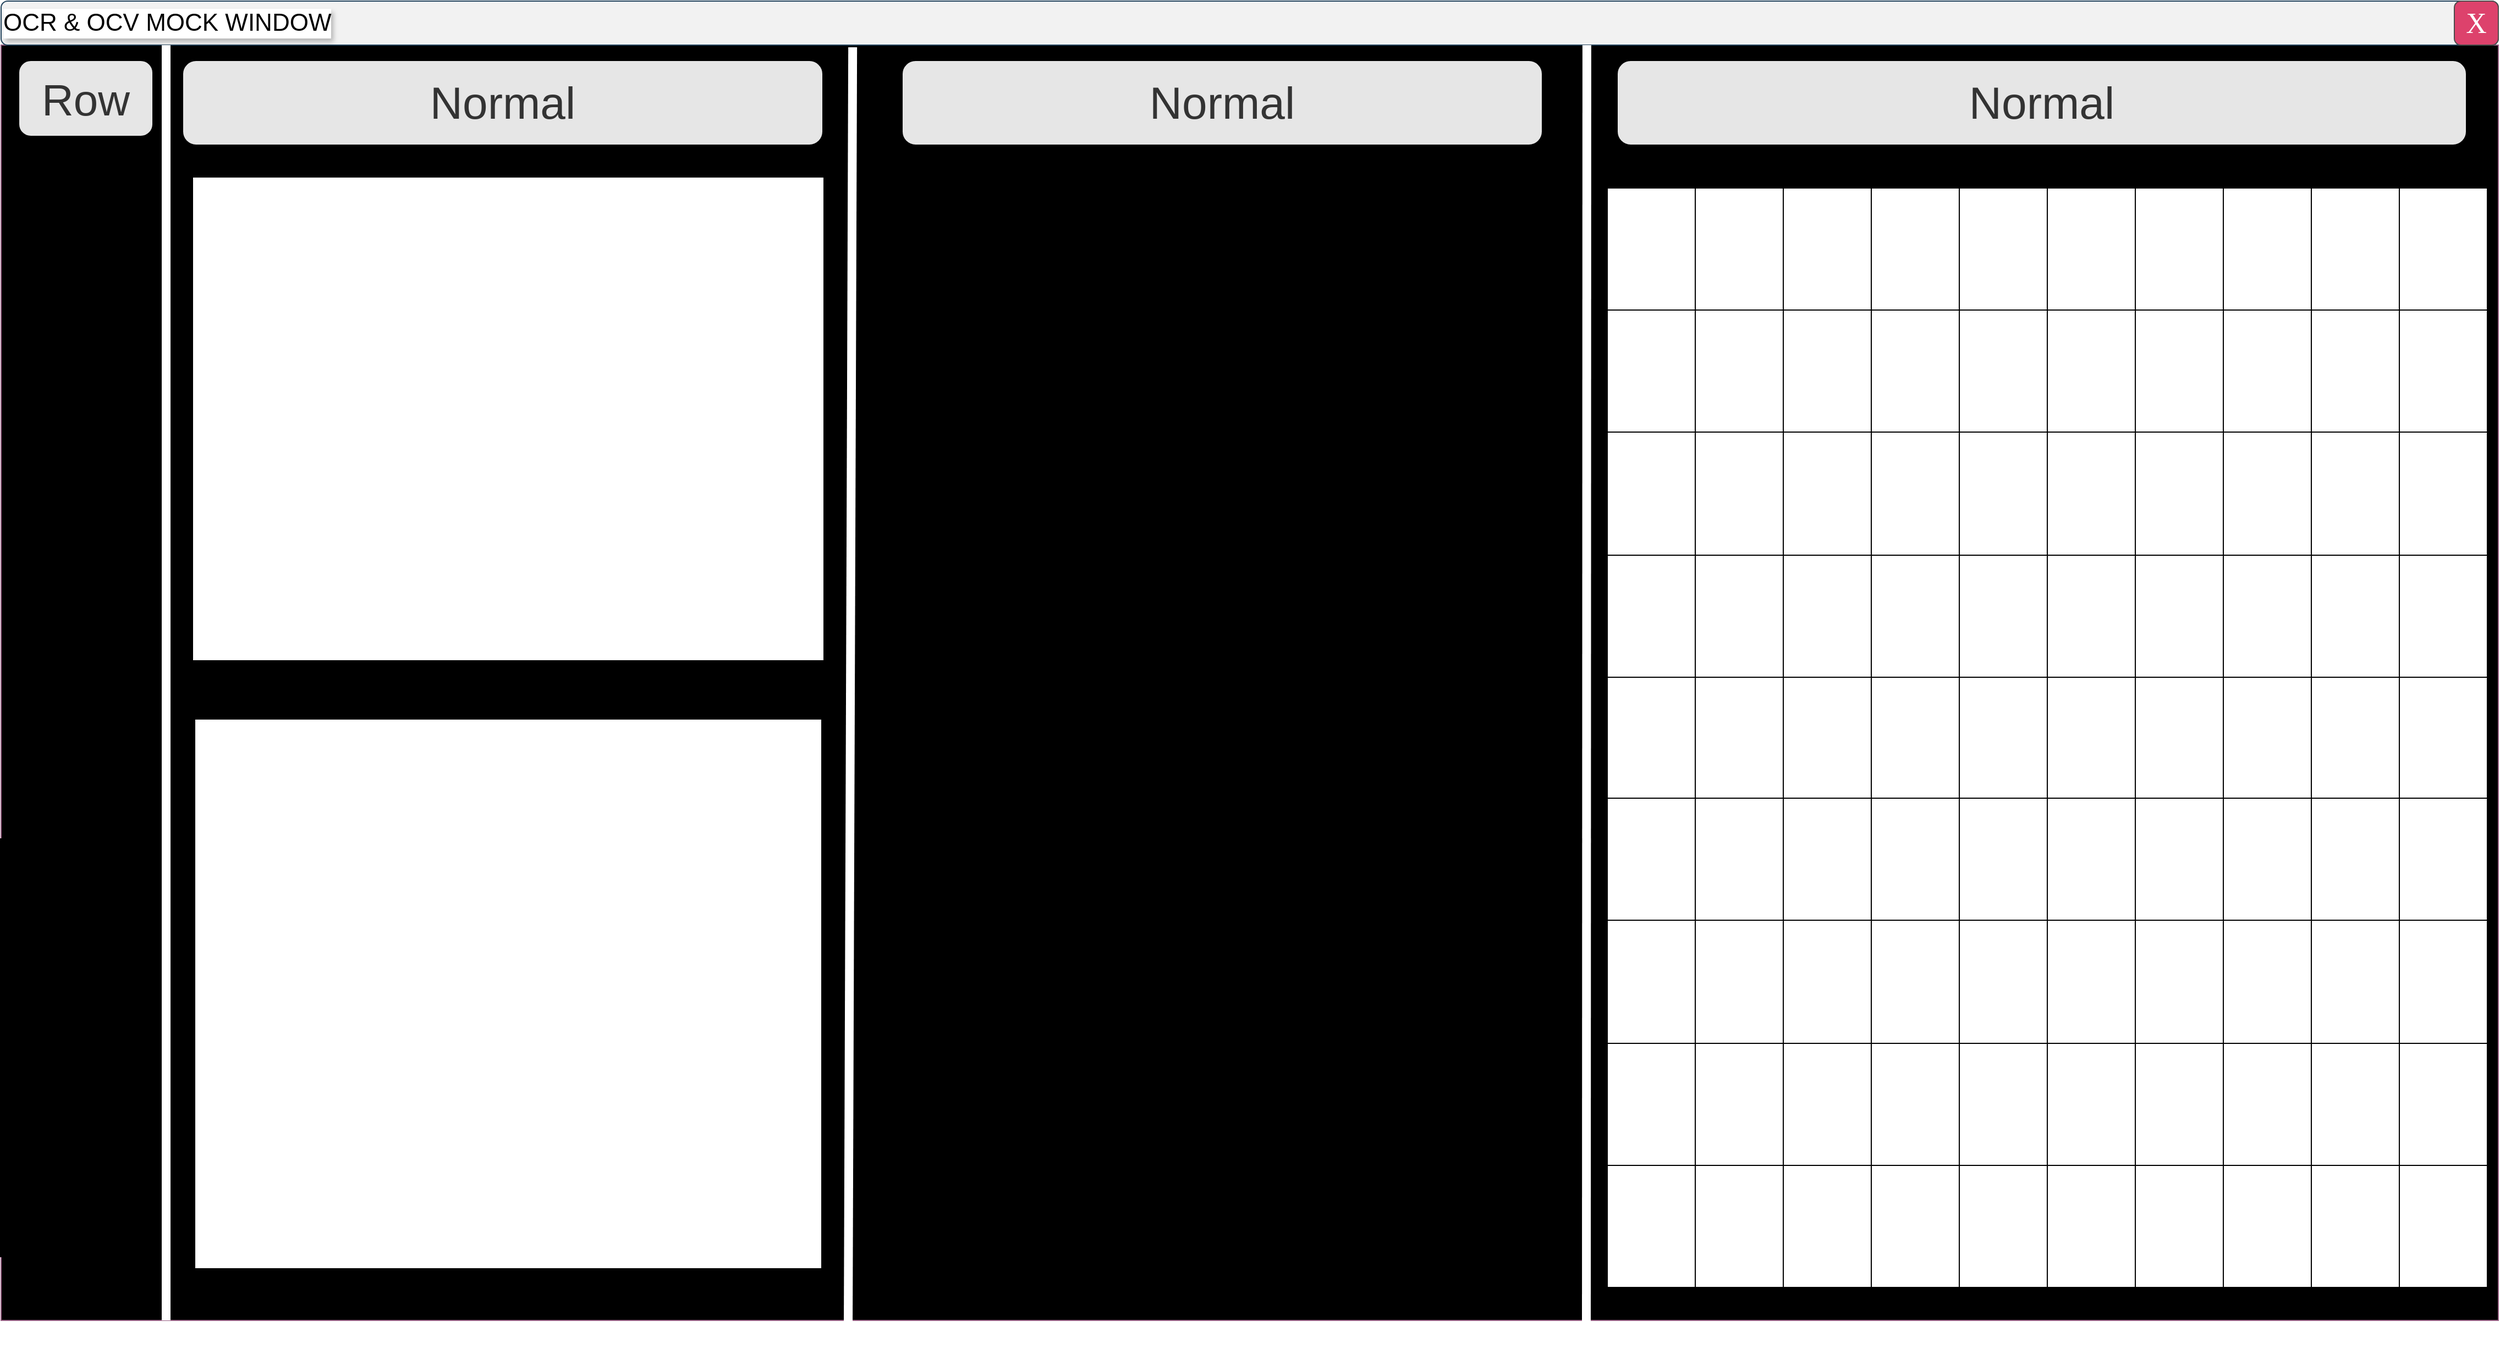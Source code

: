 <mxfile version="24.7.15">
  <diagram name="Page-1" id="wrd1BHU1qQaMwPGmg0tR">
    <mxGraphModel dx="3695" dy="1440" grid="1" gridSize="10" guides="1" tooltips="1" connect="1" arrows="1" fold="1" page="1" pageScale="1" pageWidth="827" pageHeight="1169" math="0" shadow="0">
      <root>
        <mxCell id="0" />
        <mxCell id="1" parent="0" />
        <mxCell id="qXwME-4BAcDL_cjT7Dag-3" value="" style="rounded=0;whiteSpace=wrap;html=1;fillColor=#000000;fillStyle=auto;gradientColor=none;gradientDirection=radial;strokeColor=#996185;" vertex="1" parent="1">
          <mxGeometry x="-290" y="40" width="2270" height="1160" as="geometry" />
        </mxCell>
        <mxCell id="qXwME-4BAcDL_cjT7Dag-5" value="OCR &amp;amp; OCV MOCK WINDOW" style="rounded=1;html=1;shadow=0;dashed=0;whiteSpace=wrap;fontSize=22;fillColor=#f2f2f2;align=left;textShadow=1;fontStyle=0;fontFamily=Helvetica;labelBorderColor=none;labelBackgroundColor=#ffffff;strokeColor=#23445d;" vertex="1" parent="1">
          <mxGeometry x="-290" width="2270" height="40" as="geometry" />
        </mxCell>
        <mxCell id="qXwME-4BAcDL_cjT7Dag-6" value="X" style="rounded=1;html=1;shadow=0;dashed=0;whiteSpace=wrap;fontSize=26;fillColor=#DD426C;align=center;strokeColor=#4D4D4D;fontColor=#ffffff;fontFamily=Lucida Console;" vertex="1" parent="1">
          <mxGeometry x="1940" width="40" height="40" as="geometry" />
        </mxCell>
        <mxCell id="qXwME-4BAcDL_cjT7Dag-18" value="Normal" style="rounded=1;html=1;shadow=0;dashed=0;whiteSpace=wrap;fontSize=41;fillColor=#E6E6E6;align=center;strokeColor=#E6E6E6;fontColor=#333333;" vertex="1" parent="1">
          <mxGeometry x="-124" y="55" width="580" height="75" as="geometry" />
        </mxCell>
        <mxCell id="qXwME-4BAcDL_cjT7Dag-20" value="Normal" style="rounded=1;html=1;shadow=0;dashed=0;whiteSpace=wrap;fontSize=41;fillColor=#E6E6E6;align=center;strokeColor=#E6E6E6;fontColor=#333333;" vertex="1" parent="1">
          <mxGeometry x="530" y="55" width="580" height="75" as="geometry" />
        </mxCell>
        <mxCell id="qXwME-4BAcDL_cjT7Dag-21" value="Normal" style="rounded=1;html=1;shadow=0;dashed=0;whiteSpace=wrap;fontSize=41;fillColor=#E6E6E6;align=center;strokeColor=#E6E6E6;fontColor=#333333;" vertex="1" parent="1">
          <mxGeometry x="1180" y="55" width="770" height="75" as="geometry" />
        </mxCell>
        <mxCell id="qXwME-4BAcDL_cjT7Dag-22" value="Row" style="rounded=1;html=1;shadow=0;dashed=0;whiteSpace=wrap;fontSize=40;fillColor=#E6E6E6;align=center;strokeColor=#E6E6E6;fontColor=#333333;" vertex="1" parent="1">
          <mxGeometry x="-273" y="55" width="120" height="67" as="geometry" />
        </mxCell>
        <mxCell id="qXwME-4BAcDL_cjT7Dag-31" value="" style="endArrow=none;html=1;rounded=0;strokeWidth=8;strokeColor=#FFFFFF;" edge="1" parent="1" target="qXwME-4BAcDL_cjT7Dag-3">
          <mxGeometry width="50" height="50" relative="1" as="geometry">
            <mxPoint x="-140" y="50" as="sourcePoint" />
            <mxPoint x="840" y="570" as="targetPoint" />
            <Array as="points">
              <mxPoint x="-140" y="620" />
              <mxPoint x="-140" y="1200" />
              <mxPoint x="-140" y="40" />
            </Array>
          </mxGeometry>
        </mxCell>
        <mxCell id="qXwME-4BAcDL_cjT7Dag-32" value="" style="endArrow=none;html=1;rounded=0;entryX=0.341;entryY=1.05;entryDx=0;entryDy=0;entryPerimeter=0;strokeWidth=8;strokeColor=#FFFFFF;" edge="1" parent="1" target="qXwME-4BAcDL_cjT7Dag-5">
          <mxGeometry width="50" height="50" relative="1" as="geometry">
            <mxPoint x="480" y="1210" as="sourcePoint" />
            <mxPoint x="470" y="40" as="targetPoint" />
            <Array as="points" />
          </mxGeometry>
        </mxCell>
        <mxCell id="qXwME-4BAcDL_cjT7Dag-33" value="" style="endArrow=none;html=1;rounded=0;entryX=0.635;entryY=0;entryDx=0;entryDy=0;entryPerimeter=0;strokeWidth=8;strokeColor=#FFFFFF;" edge="1" parent="1" target="qXwME-4BAcDL_cjT7Dag-3">
          <mxGeometry width="50" height="50" relative="1" as="geometry">
            <mxPoint x="1151" y="1220" as="sourcePoint" />
            <mxPoint x="1080" y="440" as="targetPoint" />
          </mxGeometry>
        </mxCell>
        <mxCell id="qXwME-4BAcDL_cjT7Dag-36" value="" style="rounded=0;whiteSpace=wrap;html=1;" vertex="1" parent="1">
          <mxGeometry x="-116" y="160" width="574" height="440" as="geometry" />
        </mxCell>
        <mxCell id="qXwME-4BAcDL_cjT7Dag-38" value="" style="rounded=0;whiteSpace=wrap;html=1;" vertex="1" parent="1">
          <mxGeometry x="-114" y="653" width="570" height="500" as="geometry" />
        </mxCell>
        <mxCell id="qXwME-4BAcDL_cjT7Dag-46" value="" style="shape=table;startSize=0;container=1;collapsible=0;childLayout=tableLayout;" vertex="1" parent="1">
          <mxGeometry x="1170" y="170" width="800" height="1000" as="geometry" />
        </mxCell>
        <mxCell id="qXwME-4BAcDL_cjT7Dag-47" value="" style="shape=tableRow;horizontal=0;startSize=0;swimlaneHead=0;swimlaneBody=0;strokeColor=inherit;top=0;left=0;bottom=0;right=0;collapsible=0;dropTarget=0;fillColor=none;points=[[0,0.5],[1,0.5]];portConstraint=eastwest;" vertex="1" parent="qXwME-4BAcDL_cjT7Dag-46">
          <mxGeometry width="800" height="111" as="geometry" />
        </mxCell>
        <mxCell id="qXwME-4BAcDL_cjT7Dag-48" value="" style="shape=partialRectangle;html=1;whiteSpace=wrap;connectable=0;strokeColor=inherit;overflow=hidden;fillColor=none;top=0;left=0;bottom=0;right=0;pointerEvents=1;" vertex="1" parent="qXwME-4BAcDL_cjT7Dag-47">
          <mxGeometry width="80" height="111" as="geometry">
            <mxRectangle width="80" height="111" as="alternateBounds" />
          </mxGeometry>
        </mxCell>
        <mxCell id="qXwME-4BAcDL_cjT7Dag-49" value="" style="shape=partialRectangle;html=1;whiteSpace=wrap;connectable=0;strokeColor=inherit;overflow=hidden;fillColor=none;top=0;left=0;bottom=0;right=0;pointerEvents=1;" vertex="1" parent="qXwME-4BAcDL_cjT7Dag-47">
          <mxGeometry x="80" width="80" height="111" as="geometry">
            <mxRectangle width="80" height="111" as="alternateBounds" />
          </mxGeometry>
        </mxCell>
        <mxCell id="qXwME-4BAcDL_cjT7Dag-50" value="" style="shape=partialRectangle;html=1;whiteSpace=wrap;connectable=0;strokeColor=inherit;overflow=hidden;fillColor=none;top=0;left=0;bottom=0;right=0;pointerEvents=1;" vertex="1" parent="qXwME-4BAcDL_cjT7Dag-47">
          <mxGeometry x="160" width="80" height="111" as="geometry">
            <mxRectangle width="80" height="111" as="alternateBounds" />
          </mxGeometry>
        </mxCell>
        <mxCell id="qXwME-4BAcDL_cjT7Dag-51" value="" style="shape=partialRectangle;html=1;whiteSpace=wrap;connectable=0;strokeColor=inherit;overflow=hidden;fillColor=none;top=0;left=0;bottom=0;right=0;pointerEvents=1;" vertex="1" parent="qXwME-4BAcDL_cjT7Dag-47">
          <mxGeometry x="240" width="80" height="111" as="geometry">
            <mxRectangle width="80" height="111" as="alternateBounds" />
          </mxGeometry>
        </mxCell>
        <mxCell id="qXwME-4BAcDL_cjT7Dag-52" value="" style="shape=partialRectangle;html=1;whiteSpace=wrap;connectable=0;strokeColor=inherit;overflow=hidden;fillColor=none;top=0;left=0;bottom=0;right=0;pointerEvents=1;" vertex="1" parent="qXwME-4BAcDL_cjT7Dag-47">
          <mxGeometry x="320" width="80" height="111" as="geometry">
            <mxRectangle width="80" height="111" as="alternateBounds" />
          </mxGeometry>
        </mxCell>
        <mxCell id="qXwME-4BAcDL_cjT7Dag-53" value="" style="shape=partialRectangle;html=1;whiteSpace=wrap;connectable=0;strokeColor=inherit;overflow=hidden;fillColor=none;top=0;left=0;bottom=0;right=0;pointerEvents=1;" vertex="1" parent="qXwME-4BAcDL_cjT7Dag-47">
          <mxGeometry x="400" width="80" height="111" as="geometry">
            <mxRectangle width="80" height="111" as="alternateBounds" />
          </mxGeometry>
        </mxCell>
        <mxCell id="qXwME-4BAcDL_cjT7Dag-54" value="" style="shape=partialRectangle;html=1;whiteSpace=wrap;connectable=0;strokeColor=inherit;overflow=hidden;fillColor=none;top=0;left=0;bottom=0;right=0;pointerEvents=1;" vertex="1" parent="qXwME-4BAcDL_cjT7Dag-47">
          <mxGeometry x="480" width="80" height="111" as="geometry">
            <mxRectangle width="80" height="111" as="alternateBounds" />
          </mxGeometry>
        </mxCell>
        <mxCell id="qXwME-4BAcDL_cjT7Dag-55" value="" style="shape=partialRectangle;html=1;whiteSpace=wrap;connectable=0;strokeColor=inherit;overflow=hidden;fillColor=none;top=0;left=0;bottom=0;right=0;pointerEvents=1;" vertex="1" parent="qXwME-4BAcDL_cjT7Dag-47">
          <mxGeometry x="560" width="80" height="111" as="geometry">
            <mxRectangle width="80" height="111" as="alternateBounds" />
          </mxGeometry>
        </mxCell>
        <mxCell id="qXwME-4BAcDL_cjT7Dag-56" value="" style="shape=partialRectangle;html=1;whiteSpace=wrap;connectable=0;strokeColor=inherit;overflow=hidden;fillColor=none;top=0;left=0;bottom=0;right=0;pointerEvents=1;" vertex="1" parent="qXwME-4BAcDL_cjT7Dag-47">
          <mxGeometry x="640" width="80" height="111" as="geometry">
            <mxRectangle width="80" height="111" as="alternateBounds" />
          </mxGeometry>
        </mxCell>
        <mxCell id="qXwME-4BAcDL_cjT7Dag-57" value="" style="shape=partialRectangle;html=1;whiteSpace=wrap;connectable=0;strokeColor=inherit;overflow=hidden;fillColor=none;top=0;left=0;bottom=0;right=0;pointerEvents=1;" vertex="1" parent="qXwME-4BAcDL_cjT7Dag-47">
          <mxGeometry x="720" width="80" height="111" as="geometry">
            <mxRectangle width="80" height="111" as="alternateBounds" />
          </mxGeometry>
        </mxCell>
        <mxCell id="qXwME-4BAcDL_cjT7Dag-58" value="" style="shape=tableRow;horizontal=0;startSize=0;swimlaneHead=0;swimlaneBody=0;strokeColor=inherit;top=0;left=0;bottom=0;right=0;collapsible=0;dropTarget=0;fillColor=none;points=[[0,0.5],[1,0.5]];portConstraint=eastwest;" vertex="1" parent="qXwME-4BAcDL_cjT7Dag-46">
          <mxGeometry y="111" width="800" height="111" as="geometry" />
        </mxCell>
        <mxCell id="qXwME-4BAcDL_cjT7Dag-59" value="" style="shape=partialRectangle;html=1;whiteSpace=wrap;connectable=0;strokeColor=inherit;overflow=hidden;fillColor=none;top=0;left=0;bottom=0;right=0;pointerEvents=1;" vertex="1" parent="qXwME-4BAcDL_cjT7Dag-58">
          <mxGeometry width="80" height="111" as="geometry">
            <mxRectangle width="80" height="111" as="alternateBounds" />
          </mxGeometry>
        </mxCell>
        <mxCell id="qXwME-4BAcDL_cjT7Dag-60" value="" style="shape=partialRectangle;html=1;whiteSpace=wrap;connectable=0;strokeColor=inherit;overflow=hidden;fillColor=none;top=0;left=0;bottom=0;right=0;pointerEvents=1;" vertex="1" parent="qXwME-4BAcDL_cjT7Dag-58">
          <mxGeometry x="80" width="80" height="111" as="geometry">
            <mxRectangle width="80" height="111" as="alternateBounds" />
          </mxGeometry>
        </mxCell>
        <mxCell id="qXwME-4BAcDL_cjT7Dag-61" value="" style="shape=partialRectangle;html=1;whiteSpace=wrap;connectable=0;strokeColor=inherit;overflow=hidden;fillColor=none;top=0;left=0;bottom=0;right=0;pointerEvents=1;" vertex="1" parent="qXwME-4BAcDL_cjT7Dag-58">
          <mxGeometry x="160" width="80" height="111" as="geometry">
            <mxRectangle width="80" height="111" as="alternateBounds" />
          </mxGeometry>
        </mxCell>
        <mxCell id="qXwME-4BAcDL_cjT7Dag-62" value="" style="shape=partialRectangle;html=1;whiteSpace=wrap;connectable=0;strokeColor=inherit;overflow=hidden;fillColor=none;top=0;left=0;bottom=0;right=0;pointerEvents=1;" vertex="1" parent="qXwME-4BAcDL_cjT7Dag-58">
          <mxGeometry x="240" width="80" height="111" as="geometry">
            <mxRectangle width="80" height="111" as="alternateBounds" />
          </mxGeometry>
        </mxCell>
        <mxCell id="qXwME-4BAcDL_cjT7Dag-63" value="" style="shape=partialRectangle;html=1;whiteSpace=wrap;connectable=0;strokeColor=inherit;overflow=hidden;fillColor=none;top=0;left=0;bottom=0;right=0;pointerEvents=1;" vertex="1" parent="qXwME-4BAcDL_cjT7Dag-58">
          <mxGeometry x="320" width="80" height="111" as="geometry">
            <mxRectangle width="80" height="111" as="alternateBounds" />
          </mxGeometry>
        </mxCell>
        <mxCell id="qXwME-4BAcDL_cjT7Dag-64" value="" style="shape=partialRectangle;html=1;whiteSpace=wrap;connectable=0;strokeColor=inherit;overflow=hidden;fillColor=none;top=0;left=0;bottom=0;right=0;pointerEvents=1;" vertex="1" parent="qXwME-4BAcDL_cjT7Dag-58">
          <mxGeometry x="400" width="80" height="111" as="geometry">
            <mxRectangle width="80" height="111" as="alternateBounds" />
          </mxGeometry>
        </mxCell>
        <mxCell id="qXwME-4BAcDL_cjT7Dag-65" value="" style="shape=partialRectangle;html=1;whiteSpace=wrap;connectable=0;strokeColor=inherit;overflow=hidden;fillColor=none;top=0;left=0;bottom=0;right=0;pointerEvents=1;" vertex="1" parent="qXwME-4BAcDL_cjT7Dag-58">
          <mxGeometry x="480" width="80" height="111" as="geometry">
            <mxRectangle width="80" height="111" as="alternateBounds" />
          </mxGeometry>
        </mxCell>
        <mxCell id="qXwME-4BAcDL_cjT7Dag-66" value="" style="shape=partialRectangle;html=1;whiteSpace=wrap;connectable=0;strokeColor=inherit;overflow=hidden;fillColor=none;top=0;left=0;bottom=0;right=0;pointerEvents=1;" vertex="1" parent="qXwME-4BAcDL_cjT7Dag-58">
          <mxGeometry x="560" width="80" height="111" as="geometry">
            <mxRectangle width="80" height="111" as="alternateBounds" />
          </mxGeometry>
        </mxCell>
        <mxCell id="qXwME-4BAcDL_cjT7Dag-67" value="" style="shape=partialRectangle;html=1;whiteSpace=wrap;connectable=0;strokeColor=inherit;overflow=hidden;fillColor=none;top=0;left=0;bottom=0;right=0;pointerEvents=1;" vertex="1" parent="qXwME-4BAcDL_cjT7Dag-58">
          <mxGeometry x="640" width="80" height="111" as="geometry">
            <mxRectangle width="80" height="111" as="alternateBounds" />
          </mxGeometry>
        </mxCell>
        <mxCell id="qXwME-4BAcDL_cjT7Dag-68" value="" style="shape=partialRectangle;html=1;whiteSpace=wrap;connectable=0;strokeColor=inherit;overflow=hidden;fillColor=none;top=0;left=0;bottom=0;right=0;pointerEvents=1;" vertex="1" parent="qXwME-4BAcDL_cjT7Dag-58">
          <mxGeometry x="720" width="80" height="111" as="geometry">
            <mxRectangle width="80" height="111" as="alternateBounds" />
          </mxGeometry>
        </mxCell>
        <mxCell id="qXwME-4BAcDL_cjT7Dag-69" value="" style="shape=tableRow;horizontal=0;startSize=0;swimlaneHead=0;swimlaneBody=0;strokeColor=inherit;top=0;left=0;bottom=0;right=0;collapsible=0;dropTarget=0;fillColor=none;points=[[0,0.5],[1,0.5]];portConstraint=eastwest;" vertex="1" parent="qXwME-4BAcDL_cjT7Dag-46">
          <mxGeometry y="222" width="800" height="112" as="geometry" />
        </mxCell>
        <mxCell id="qXwME-4BAcDL_cjT7Dag-70" value="" style="shape=partialRectangle;html=1;whiteSpace=wrap;connectable=0;strokeColor=inherit;overflow=hidden;fillColor=none;top=0;left=0;bottom=0;right=0;pointerEvents=1;" vertex="1" parent="qXwME-4BAcDL_cjT7Dag-69">
          <mxGeometry width="80" height="112" as="geometry">
            <mxRectangle width="80" height="112" as="alternateBounds" />
          </mxGeometry>
        </mxCell>
        <mxCell id="qXwME-4BAcDL_cjT7Dag-71" value="" style="shape=partialRectangle;html=1;whiteSpace=wrap;connectable=0;strokeColor=inherit;overflow=hidden;fillColor=none;top=0;left=0;bottom=0;right=0;pointerEvents=1;" vertex="1" parent="qXwME-4BAcDL_cjT7Dag-69">
          <mxGeometry x="80" width="80" height="112" as="geometry">
            <mxRectangle width="80" height="112" as="alternateBounds" />
          </mxGeometry>
        </mxCell>
        <mxCell id="qXwME-4BAcDL_cjT7Dag-72" value="" style="shape=partialRectangle;html=1;whiteSpace=wrap;connectable=0;strokeColor=inherit;overflow=hidden;fillColor=none;top=0;left=0;bottom=0;right=0;pointerEvents=1;" vertex="1" parent="qXwME-4BAcDL_cjT7Dag-69">
          <mxGeometry x="160" width="80" height="112" as="geometry">
            <mxRectangle width="80" height="112" as="alternateBounds" />
          </mxGeometry>
        </mxCell>
        <mxCell id="qXwME-4BAcDL_cjT7Dag-73" value="" style="shape=partialRectangle;html=1;whiteSpace=wrap;connectable=0;strokeColor=inherit;overflow=hidden;fillColor=none;top=0;left=0;bottom=0;right=0;pointerEvents=1;" vertex="1" parent="qXwME-4BAcDL_cjT7Dag-69">
          <mxGeometry x="240" width="80" height="112" as="geometry">
            <mxRectangle width="80" height="112" as="alternateBounds" />
          </mxGeometry>
        </mxCell>
        <mxCell id="qXwME-4BAcDL_cjT7Dag-74" value="" style="shape=partialRectangle;html=1;whiteSpace=wrap;connectable=0;strokeColor=inherit;overflow=hidden;fillColor=none;top=0;left=0;bottom=0;right=0;pointerEvents=1;" vertex="1" parent="qXwME-4BAcDL_cjT7Dag-69">
          <mxGeometry x="320" width="80" height="112" as="geometry">
            <mxRectangle width="80" height="112" as="alternateBounds" />
          </mxGeometry>
        </mxCell>
        <mxCell id="qXwME-4BAcDL_cjT7Dag-75" value="" style="shape=partialRectangle;html=1;whiteSpace=wrap;connectable=0;strokeColor=inherit;overflow=hidden;fillColor=none;top=0;left=0;bottom=0;right=0;pointerEvents=1;" vertex="1" parent="qXwME-4BAcDL_cjT7Dag-69">
          <mxGeometry x="400" width="80" height="112" as="geometry">
            <mxRectangle width="80" height="112" as="alternateBounds" />
          </mxGeometry>
        </mxCell>
        <mxCell id="qXwME-4BAcDL_cjT7Dag-76" value="" style="shape=partialRectangle;html=1;whiteSpace=wrap;connectable=0;strokeColor=inherit;overflow=hidden;fillColor=none;top=0;left=0;bottom=0;right=0;pointerEvents=1;" vertex="1" parent="qXwME-4BAcDL_cjT7Dag-69">
          <mxGeometry x="480" width="80" height="112" as="geometry">
            <mxRectangle width="80" height="112" as="alternateBounds" />
          </mxGeometry>
        </mxCell>
        <mxCell id="qXwME-4BAcDL_cjT7Dag-77" value="" style="shape=partialRectangle;html=1;whiteSpace=wrap;connectable=0;strokeColor=inherit;overflow=hidden;fillColor=none;top=0;left=0;bottom=0;right=0;pointerEvents=1;" vertex="1" parent="qXwME-4BAcDL_cjT7Dag-69">
          <mxGeometry x="560" width="80" height="112" as="geometry">
            <mxRectangle width="80" height="112" as="alternateBounds" />
          </mxGeometry>
        </mxCell>
        <mxCell id="qXwME-4BAcDL_cjT7Dag-78" value="" style="shape=partialRectangle;html=1;whiteSpace=wrap;connectable=0;strokeColor=inherit;overflow=hidden;fillColor=none;top=0;left=0;bottom=0;right=0;pointerEvents=1;" vertex="1" parent="qXwME-4BAcDL_cjT7Dag-69">
          <mxGeometry x="640" width="80" height="112" as="geometry">
            <mxRectangle width="80" height="112" as="alternateBounds" />
          </mxGeometry>
        </mxCell>
        <mxCell id="qXwME-4BAcDL_cjT7Dag-79" value="" style="shape=partialRectangle;html=1;whiteSpace=wrap;connectable=0;strokeColor=inherit;overflow=hidden;fillColor=none;top=0;left=0;bottom=0;right=0;pointerEvents=1;" vertex="1" parent="qXwME-4BAcDL_cjT7Dag-69">
          <mxGeometry x="720" width="80" height="112" as="geometry">
            <mxRectangle width="80" height="112" as="alternateBounds" />
          </mxGeometry>
        </mxCell>
        <mxCell id="qXwME-4BAcDL_cjT7Dag-80" value="" style="shape=tableRow;horizontal=0;startSize=0;swimlaneHead=0;swimlaneBody=0;strokeColor=inherit;top=0;left=0;bottom=0;right=0;collapsible=0;dropTarget=0;fillColor=none;points=[[0,0.5],[1,0.5]];portConstraint=eastwest;" vertex="1" parent="qXwME-4BAcDL_cjT7Dag-46">
          <mxGeometry y="334" width="800" height="111" as="geometry" />
        </mxCell>
        <mxCell id="qXwME-4BAcDL_cjT7Dag-81" value="" style="shape=partialRectangle;html=1;whiteSpace=wrap;connectable=0;strokeColor=inherit;overflow=hidden;fillColor=none;top=0;left=0;bottom=0;right=0;pointerEvents=1;" vertex="1" parent="qXwME-4BAcDL_cjT7Dag-80">
          <mxGeometry width="80" height="111" as="geometry">
            <mxRectangle width="80" height="111" as="alternateBounds" />
          </mxGeometry>
        </mxCell>
        <mxCell id="qXwME-4BAcDL_cjT7Dag-82" value="" style="shape=partialRectangle;html=1;whiteSpace=wrap;connectable=0;strokeColor=inherit;overflow=hidden;fillColor=none;top=0;left=0;bottom=0;right=0;pointerEvents=1;" vertex="1" parent="qXwME-4BAcDL_cjT7Dag-80">
          <mxGeometry x="80" width="80" height="111" as="geometry">
            <mxRectangle width="80" height="111" as="alternateBounds" />
          </mxGeometry>
        </mxCell>
        <mxCell id="qXwME-4BAcDL_cjT7Dag-83" value="" style="shape=partialRectangle;html=1;whiteSpace=wrap;connectable=0;strokeColor=inherit;overflow=hidden;fillColor=none;top=0;left=0;bottom=0;right=0;pointerEvents=1;" vertex="1" parent="qXwME-4BAcDL_cjT7Dag-80">
          <mxGeometry x="160" width="80" height="111" as="geometry">
            <mxRectangle width="80" height="111" as="alternateBounds" />
          </mxGeometry>
        </mxCell>
        <mxCell id="qXwME-4BAcDL_cjT7Dag-84" value="" style="shape=partialRectangle;html=1;whiteSpace=wrap;connectable=0;strokeColor=inherit;overflow=hidden;fillColor=none;top=0;left=0;bottom=0;right=0;pointerEvents=1;" vertex="1" parent="qXwME-4BAcDL_cjT7Dag-80">
          <mxGeometry x="240" width="80" height="111" as="geometry">
            <mxRectangle width="80" height="111" as="alternateBounds" />
          </mxGeometry>
        </mxCell>
        <mxCell id="qXwME-4BAcDL_cjT7Dag-85" value="" style="shape=partialRectangle;html=1;whiteSpace=wrap;connectable=0;strokeColor=inherit;overflow=hidden;fillColor=none;top=0;left=0;bottom=0;right=0;pointerEvents=1;" vertex="1" parent="qXwME-4BAcDL_cjT7Dag-80">
          <mxGeometry x="320" width="80" height="111" as="geometry">
            <mxRectangle width="80" height="111" as="alternateBounds" />
          </mxGeometry>
        </mxCell>
        <mxCell id="qXwME-4BAcDL_cjT7Dag-86" value="" style="shape=partialRectangle;html=1;whiteSpace=wrap;connectable=0;strokeColor=inherit;overflow=hidden;fillColor=none;top=0;left=0;bottom=0;right=0;pointerEvents=1;" vertex="1" parent="qXwME-4BAcDL_cjT7Dag-80">
          <mxGeometry x="400" width="80" height="111" as="geometry">
            <mxRectangle width="80" height="111" as="alternateBounds" />
          </mxGeometry>
        </mxCell>
        <mxCell id="qXwME-4BAcDL_cjT7Dag-87" value="" style="shape=partialRectangle;html=1;whiteSpace=wrap;connectable=0;strokeColor=inherit;overflow=hidden;fillColor=none;top=0;left=0;bottom=0;right=0;pointerEvents=1;" vertex="1" parent="qXwME-4BAcDL_cjT7Dag-80">
          <mxGeometry x="480" width="80" height="111" as="geometry">
            <mxRectangle width="80" height="111" as="alternateBounds" />
          </mxGeometry>
        </mxCell>
        <mxCell id="qXwME-4BAcDL_cjT7Dag-88" value="" style="shape=partialRectangle;html=1;whiteSpace=wrap;connectable=0;strokeColor=inherit;overflow=hidden;fillColor=none;top=0;left=0;bottom=0;right=0;pointerEvents=1;" vertex="1" parent="qXwME-4BAcDL_cjT7Dag-80">
          <mxGeometry x="560" width="80" height="111" as="geometry">
            <mxRectangle width="80" height="111" as="alternateBounds" />
          </mxGeometry>
        </mxCell>
        <mxCell id="qXwME-4BAcDL_cjT7Dag-89" value="" style="shape=partialRectangle;html=1;whiteSpace=wrap;connectable=0;strokeColor=inherit;overflow=hidden;fillColor=none;top=0;left=0;bottom=0;right=0;pointerEvents=1;" vertex="1" parent="qXwME-4BAcDL_cjT7Dag-80">
          <mxGeometry x="640" width="80" height="111" as="geometry">
            <mxRectangle width="80" height="111" as="alternateBounds" />
          </mxGeometry>
        </mxCell>
        <mxCell id="qXwME-4BAcDL_cjT7Dag-90" value="" style="shape=partialRectangle;html=1;whiteSpace=wrap;connectable=0;strokeColor=inherit;overflow=hidden;fillColor=none;top=0;left=0;bottom=0;right=0;pointerEvents=1;" vertex="1" parent="qXwME-4BAcDL_cjT7Dag-80">
          <mxGeometry x="720" width="80" height="111" as="geometry">
            <mxRectangle width="80" height="111" as="alternateBounds" />
          </mxGeometry>
        </mxCell>
        <mxCell id="qXwME-4BAcDL_cjT7Dag-91" value="" style="shape=tableRow;horizontal=0;startSize=0;swimlaneHead=0;swimlaneBody=0;strokeColor=inherit;top=0;left=0;bottom=0;right=0;collapsible=0;dropTarget=0;fillColor=none;points=[[0,0.5],[1,0.5]];portConstraint=eastwest;" vertex="1" parent="qXwME-4BAcDL_cjT7Dag-46">
          <mxGeometry y="445" width="800" height="110" as="geometry" />
        </mxCell>
        <mxCell id="qXwME-4BAcDL_cjT7Dag-92" value="" style="shape=partialRectangle;html=1;whiteSpace=wrap;connectable=0;strokeColor=inherit;overflow=hidden;fillColor=none;top=0;left=0;bottom=0;right=0;pointerEvents=1;" vertex="1" parent="qXwME-4BAcDL_cjT7Dag-91">
          <mxGeometry width="80" height="110" as="geometry">
            <mxRectangle width="80" height="110" as="alternateBounds" />
          </mxGeometry>
        </mxCell>
        <mxCell id="qXwME-4BAcDL_cjT7Dag-93" value="" style="shape=partialRectangle;html=1;whiteSpace=wrap;connectable=0;strokeColor=inherit;overflow=hidden;fillColor=none;top=0;left=0;bottom=0;right=0;pointerEvents=1;" vertex="1" parent="qXwME-4BAcDL_cjT7Dag-91">
          <mxGeometry x="80" width="80" height="110" as="geometry">
            <mxRectangle width="80" height="110" as="alternateBounds" />
          </mxGeometry>
        </mxCell>
        <mxCell id="qXwME-4BAcDL_cjT7Dag-94" value="" style="shape=partialRectangle;html=1;whiteSpace=wrap;connectable=0;strokeColor=inherit;overflow=hidden;fillColor=none;top=0;left=0;bottom=0;right=0;pointerEvents=1;" vertex="1" parent="qXwME-4BAcDL_cjT7Dag-91">
          <mxGeometry x="160" width="80" height="110" as="geometry">
            <mxRectangle width="80" height="110" as="alternateBounds" />
          </mxGeometry>
        </mxCell>
        <mxCell id="qXwME-4BAcDL_cjT7Dag-95" value="" style="shape=partialRectangle;html=1;whiteSpace=wrap;connectable=0;strokeColor=inherit;overflow=hidden;fillColor=none;top=0;left=0;bottom=0;right=0;pointerEvents=1;" vertex="1" parent="qXwME-4BAcDL_cjT7Dag-91">
          <mxGeometry x="240" width="80" height="110" as="geometry">
            <mxRectangle width="80" height="110" as="alternateBounds" />
          </mxGeometry>
        </mxCell>
        <mxCell id="qXwME-4BAcDL_cjT7Dag-96" value="" style="shape=partialRectangle;html=1;whiteSpace=wrap;connectable=0;strokeColor=inherit;overflow=hidden;fillColor=none;top=0;left=0;bottom=0;right=0;pointerEvents=1;" vertex="1" parent="qXwME-4BAcDL_cjT7Dag-91">
          <mxGeometry x="320" width="80" height="110" as="geometry">
            <mxRectangle width="80" height="110" as="alternateBounds" />
          </mxGeometry>
        </mxCell>
        <mxCell id="qXwME-4BAcDL_cjT7Dag-97" value="" style="shape=partialRectangle;html=1;whiteSpace=wrap;connectable=0;strokeColor=inherit;overflow=hidden;fillColor=none;top=0;left=0;bottom=0;right=0;pointerEvents=1;" vertex="1" parent="qXwME-4BAcDL_cjT7Dag-91">
          <mxGeometry x="400" width="80" height="110" as="geometry">
            <mxRectangle width="80" height="110" as="alternateBounds" />
          </mxGeometry>
        </mxCell>
        <mxCell id="qXwME-4BAcDL_cjT7Dag-98" value="" style="shape=partialRectangle;html=1;whiteSpace=wrap;connectable=0;strokeColor=inherit;overflow=hidden;fillColor=none;top=0;left=0;bottom=0;right=0;pointerEvents=1;" vertex="1" parent="qXwME-4BAcDL_cjT7Dag-91">
          <mxGeometry x="480" width="80" height="110" as="geometry">
            <mxRectangle width="80" height="110" as="alternateBounds" />
          </mxGeometry>
        </mxCell>
        <mxCell id="qXwME-4BAcDL_cjT7Dag-99" value="" style="shape=partialRectangle;html=1;whiteSpace=wrap;connectable=0;strokeColor=inherit;overflow=hidden;fillColor=none;top=0;left=0;bottom=0;right=0;pointerEvents=1;" vertex="1" parent="qXwME-4BAcDL_cjT7Dag-91">
          <mxGeometry x="560" width="80" height="110" as="geometry">
            <mxRectangle width="80" height="110" as="alternateBounds" />
          </mxGeometry>
        </mxCell>
        <mxCell id="qXwME-4BAcDL_cjT7Dag-100" value="" style="shape=partialRectangle;html=1;whiteSpace=wrap;connectable=0;strokeColor=inherit;overflow=hidden;fillColor=none;top=0;left=0;bottom=0;right=0;pointerEvents=1;" vertex="1" parent="qXwME-4BAcDL_cjT7Dag-91">
          <mxGeometry x="640" width="80" height="110" as="geometry">
            <mxRectangle width="80" height="110" as="alternateBounds" />
          </mxGeometry>
        </mxCell>
        <mxCell id="qXwME-4BAcDL_cjT7Dag-101" value="" style="shape=partialRectangle;html=1;whiteSpace=wrap;connectable=0;strokeColor=inherit;overflow=hidden;fillColor=none;top=0;left=0;bottom=0;right=0;pointerEvents=1;" vertex="1" parent="qXwME-4BAcDL_cjT7Dag-91">
          <mxGeometry x="720" width="80" height="110" as="geometry">
            <mxRectangle width="80" height="110" as="alternateBounds" />
          </mxGeometry>
        </mxCell>
        <mxCell id="qXwME-4BAcDL_cjT7Dag-102" value="" style="shape=tableRow;horizontal=0;startSize=0;swimlaneHead=0;swimlaneBody=0;strokeColor=inherit;top=0;left=0;bottom=0;right=0;collapsible=0;dropTarget=0;fillColor=none;points=[[0,0.5],[1,0.5]];portConstraint=eastwest;" vertex="1" parent="qXwME-4BAcDL_cjT7Dag-46">
          <mxGeometry y="555" width="800" height="111" as="geometry" />
        </mxCell>
        <mxCell id="qXwME-4BAcDL_cjT7Dag-103" value="" style="shape=partialRectangle;html=1;whiteSpace=wrap;connectable=0;strokeColor=inherit;overflow=hidden;fillColor=none;top=0;left=0;bottom=0;right=0;pointerEvents=1;" vertex="1" parent="qXwME-4BAcDL_cjT7Dag-102">
          <mxGeometry width="80" height="111" as="geometry">
            <mxRectangle width="80" height="111" as="alternateBounds" />
          </mxGeometry>
        </mxCell>
        <mxCell id="qXwME-4BAcDL_cjT7Dag-104" value="" style="shape=partialRectangle;html=1;whiteSpace=wrap;connectable=0;strokeColor=inherit;overflow=hidden;fillColor=none;top=0;left=0;bottom=0;right=0;pointerEvents=1;" vertex="1" parent="qXwME-4BAcDL_cjT7Dag-102">
          <mxGeometry x="80" width="80" height="111" as="geometry">
            <mxRectangle width="80" height="111" as="alternateBounds" />
          </mxGeometry>
        </mxCell>
        <mxCell id="qXwME-4BAcDL_cjT7Dag-105" value="" style="shape=partialRectangle;html=1;whiteSpace=wrap;connectable=0;strokeColor=inherit;overflow=hidden;fillColor=none;top=0;left=0;bottom=0;right=0;pointerEvents=1;" vertex="1" parent="qXwME-4BAcDL_cjT7Dag-102">
          <mxGeometry x="160" width="80" height="111" as="geometry">
            <mxRectangle width="80" height="111" as="alternateBounds" />
          </mxGeometry>
        </mxCell>
        <mxCell id="qXwME-4BAcDL_cjT7Dag-106" value="" style="shape=partialRectangle;html=1;whiteSpace=wrap;connectable=0;strokeColor=inherit;overflow=hidden;fillColor=none;top=0;left=0;bottom=0;right=0;pointerEvents=1;" vertex="1" parent="qXwME-4BAcDL_cjT7Dag-102">
          <mxGeometry x="240" width="80" height="111" as="geometry">
            <mxRectangle width="80" height="111" as="alternateBounds" />
          </mxGeometry>
        </mxCell>
        <mxCell id="qXwME-4BAcDL_cjT7Dag-107" value="" style="shape=partialRectangle;html=1;whiteSpace=wrap;connectable=0;strokeColor=inherit;overflow=hidden;fillColor=none;top=0;left=0;bottom=0;right=0;pointerEvents=1;" vertex="1" parent="qXwME-4BAcDL_cjT7Dag-102">
          <mxGeometry x="320" width="80" height="111" as="geometry">
            <mxRectangle width="80" height="111" as="alternateBounds" />
          </mxGeometry>
        </mxCell>
        <mxCell id="qXwME-4BAcDL_cjT7Dag-108" value="" style="shape=partialRectangle;html=1;whiteSpace=wrap;connectable=0;strokeColor=inherit;overflow=hidden;fillColor=none;top=0;left=0;bottom=0;right=0;pointerEvents=1;" vertex="1" parent="qXwME-4BAcDL_cjT7Dag-102">
          <mxGeometry x="400" width="80" height="111" as="geometry">
            <mxRectangle width="80" height="111" as="alternateBounds" />
          </mxGeometry>
        </mxCell>
        <mxCell id="qXwME-4BAcDL_cjT7Dag-109" value="" style="shape=partialRectangle;html=1;whiteSpace=wrap;connectable=0;strokeColor=inherit;overflow=hidden;fillColor=none;top=0;left=0;bottom=0;right=0;pointerEvents=1;" vertex="1" parent="qXwME-4BAcDL_cjT7Dag-102">
          <mxGeometry x="480" width="80" height="111" as="geometry">
            <mxRectangle width="80" height="111" as="alternateBounds" />
          </mxGeometry>
        </mxCell>
        <mxCell id="qXwME-4BAcDL_cjT7Dag-110" value="" style="shape=partialRectangle;html=1;whiteSpace=wrap;connectable=0;strokeColor=inherit;overflow=hidden;fillColor=none;top=0;left=0;bottom=0;right=0;pointerEvents=1;" vertex="1" parent="qXwME-4BAcDL_cjT7Dag-102">
          <mxGeometry x="560" width="80" height="111" as="geometry">
            <mxRectangle width="80" height="111" as="alternateBounds" />
          </mxGeometry>
        </mxCell>
        <mxCell id="qXwME-4BAcDL_cjT7Dag-111" value="" style="shape=partialRectangle;html=1;whiteSpace=wrap;connectable=0;strokeColor=inherit;overflow=hidden;fillColor=none;top=0;left=0;bottom=0;right=0;pointerEvents=1;" vertex="1" parent="qXwME-4BAcDL_cjT7Dag-102">
          <mxGeometry x="640" width="80" height="111" as="geometry">
            <mxRectangle width="80" height="111" as="alternateBounds" />
          </mxGeometry>
        </mxCell>
        <mxCell id="qXwME-4BAcDL_cjT7Dag-112" value="" style="shape=partialRectangle;html=1;whiteSpace=wrap;connectable=0;strokeColor=inherit;overflow=hidden;fillColor=none;top=0;left=0;bottom=0;right=0;pointerEvents=1;" vertex="1" parent="qXwME-4BAcDL_cjT7Dag-102">
          <mxGeometry x="720" width="80" height="111" as="geometry">
            <mxRectangle width="80" height="111" as="alternateBounds" />
          </mxGeometry>
        </mxCell>
        <mxCell id="qXwME-4BAcDL_cjT7Dag-113" value="" style="shape=tableRow;horizontal=0;startSize=0;swimlaneHead=0;swimlaneBody=0;strokeColor=inherit;top=0;left=0;bottom=0;right=0;collapsible=0;dropTarget=0;fillColor=none;points=[[0,0.5],[1,0.5]];portConstraint=eastwest;" vertex="1" parent="qXwME-4BAcDL_cjT7Dag-46">
          <mxGeometry y="666" width="800" height="112" as="geometry" />
        </mxCell>
        <mxCell id="qXwME-4BAcDL_cjT7Dag-114" value="" style="shape=partialRectangle;html=1;whiteSpace=wrap;connectable=0;strokeColor=inherit;overflow=hidden;fillColor=none;top=0;left=0;bottom=0;right=0;pointerEvents=1;" vertex="1" parent="qXwME-4BAcDL_cjT7Dag-113">
          <mxGeometry width="80" height="112" as="geometry">
            <mxRectangle width="80" height="112" as="alternateBounds" />
          </mxGeometry>
        </mxCell>
        <mxCell id="qXwME-4BAcDL_cjT7Dag-115" value="" style="shape=partialRectangle;html=1;whiteSpace=wrap;connectable=0;strokeColor=inherit;overflow=hidden;fillColor=none;top=0;left=0;bottom=0;right=0;pointerEvents=1;" vertex="1" parent="qXwME-4BAcDL_cjT7Dag-113">
          <mxGeometry x="80" width="80" height="112" as="geometry">
            <mxRectangle width="80" height="112" as="alternateBounds" />
          </mxGeometry>
        </mxCell>
        <mxCell id="qXwME-4BAcDL_cjT7Dag-116" value="" style="shape=partialRectangle;html=1;whiteSpace=wrap;connectable=0;strokeColor=inherit;overflow=hidden;fillColor=none;top=0;left=0;bottom=0;right=0;pointerEvents=1;" vertex="1" parent="qXwME-4BAcDL_cjT7Dag-113">
          <mxGeometry x="160" width="80" height="112" as="geometry">
            <mxRectangle width="80" height="112" as="alternateBounds" />
          </mxGeometry>
        </mxCell>
        <mxCell id="qXwME-4BAcDL_cjT7Dag-117" value="" style="shape=partialRectangle;html=1;whiteSpace=wrap;connectable=0;strokeColor=inherit;overflow=hidden;fillColor=none;top=0;left=0;bottom=0;right=0;pointerEvents=1;" vertex="1" parent="qXwME-4BAcDL_cjT7Dag-113">
          <mxGeometry x="240" width="80" height="112" as="geometry">
            <mxRectangle width="80" height="112" as="alternateBounds" />
          </mxGeometry>
        </mxCell>
        <mxCell id="qXwME-4BAcDL_cjT7Dag-118" value="" style="shape=partialRectangle;html=1;whiteSpace=wrap;connectable=0;strokeColor=inherit;overflow=hidden;fillColor=none;top=0;left=0;bottom=0;right=0;pointerEvents=1;" vertex="1" parent="qXwME-4BAcDL_cjT7Dag-113">
          <mxGeometry x="320" width="80" height="112" as="geometry">
            <mxRectangle width="80" height="112" as="alternateBounds" />
          </mxGeometry>
        </mxCell>
        <mxCell id="qXwME-4BAcDL_cjT7Dag-119" value="" style="shape=partialRectangle;html=1;whiteSpace=wrap;connectable=0;strokeColor=inherit;overflow=hidden;fillColor=none;top=0;left=0;bottom=0;right=0;pointerEvents=1;" vertex="1" parent="qXwME-4BAcDL_cjT7Dag-113">
          <mxGeometry x="400" width="80" height="112" as="geometry">
            <mxRectangle width="80" height="112" as="alternateBounds" />
          </mxGeometry>
        </mxCell>
        <mxCell id="qXwME-4BAcDL_cjT7Dag-120" value="" style="shape=partialRectangle;html=1;whiteSpace=wrap;connectable=0;strokeColor=inherit;overflow=hidden;fillColor=none;top=0;left=0;bottom=0;right=0;pointerEvents=1;" vertex="1" parent="qXwME-4BAcDL_cjT7Dag-113">
          <mxGeometry x="480" width="80" height="112" as="geometry">
            <mxRectangle width="80" height="112" as="alternateBounds" />
          </mxGeometry>
        </mxCell>
        <mxCell id="qXwME-4BAcDL_cjT7Dag-121" value="" style="shape=partialRectangle;html=1;whiteSpace=wrap;connectable=0;strokeColor=inherit;overflow=hidden;fillColor=none;top=0;left=0;bottom=0;right=0;pointerEvents=1;" vertex="1" parent="qXwME-4BAcDL_cjT7Dag-113">
          <mxGeometry x="560" width="80" height="112" as="geometry">
            <mxRectangle width="80" height="112" as="alternateBounds" />
          </mxGeometry>
        </mxCell>
        <mxCell id="qXwME-4BAcDL_cjT7Dag-122" value="" style="shape=partialRectangle;html=1;whiteSpace=wrap;connectable=0;strokeColor=inherit;overflow=hidden;fillColor=none;top=0;left=0;bottom=0;right=0;pointerEvents=1;" vertex="1" parent="qXwME-4BAcDL_cjT7Dag-113">
          <mxGeometry x="640" width="80" height="112" as="geometry">
            <mxRectangle width="80" height="112" as="alternateBounds" />
          </mxGeometry>
        </mxCell>
        <mxCell id="qXwME-4BAcDL_cjT7Dag-123" value="" style="shape=partialRectangle;html=1;whiteSpace=wrap;connectable=0;strokeColor=inherit;overflow=hidden;fillColor=none;top=0;left=0;bottom=0;right=0;pointerEvents=1;" vertex="1" parent="qXwME-4BAcDL_cjT7Dag-113">
          <mxGeometry x="720" width="80" height="112" as="geometry">
            <mxRectangle width="80" height="112" as="alternateBounds" />
          </mxGeometry>
        </mxCell>
        <mxCell id="qXwME-4BAcDL_cjT7Dag-124" value="" style="shape=tableRow;horizontal=0;startSize=0;swimlaneHead=0;swimlaneBody=0;strokeColor=inherit;top=0;left=0;bottom=0;right=0;collapsible=0;dropTarget=0;fillColor=none;points=[[0,0.5],[1,0.5]];portConstraint=eastwest;" vertex="1" parent="qXwME-4BAcDL_cjT7Dag-46">
          <mxGeometry y="778" width="800" height="111" as="geometry" />
        </mxCell>
        <mxCell id="qXwME-4BAcDL_cjT7Dag-125" value="" style="shape=partialRectangle;html=1;whiteSpace=wrap;connectable=0;strokeColor=inherit;overflow=hidden;fillColor=none;top=0;left=0;bottom=0;right=0;pointerEvents=1;" vertex="1" parent="qXwME-4BAcDL_cjT7Dag-124">
          <mxGeometry width="80" height="111" as="geometry">
            <mxRectangle width="80" height="111" as="alternateBounds" />
          </mxGeometry>
        </mxCell>
        <mxCell id="qXwME-4BAcDL_cjT7Dag-126" value="" style="shape=partialRectangle;html=1;whiteSpace=wrap;connectable=0;strokeColor=inherit;overflow=hidden;fillColor=none;top=0;left=0;bottom=0;right=0;pointerEvents=1;" vertex="1" parent="qXwME-4BAcDL_cjT7Dag-124">
          <mxGeometry x="80" width="80" height="111" as="geometry">
            <mxRectangle width="80" height="111" as="alternateBounds" />
          </mxGeometry>
        </mxCell>
        <mxCell id="qXwME-4BAcDL_cjT7Dag-127" value="" style="shape=partialRectangle;html=1;whiteSpace=wrap;connectable=0;strokeColor=inherit;overflow=hidden;fillColor=none;top=0;left=0;bottom=0;right=0;pointerEvents=1;" vertex="1" parent="qXwME-4BAcDL_cjT7Dag-124">
          <mxGeometry x="160" width="80" height="111" as="geometry">
            <mxRectangle width="80" height="111" as="alternateBounds" />
          </mxGeometry>
        </mxCell>
        <mxCell id="qXwME-4BAcDL_cjT7Dag-128" value="" style="shape=partialRectangle;html=1;whiteSpace=wrap;connectable=0;strokeColor=inherit;overflow=hidden;fillColor=none;top=0;left=0;bottom=0;right=0;pointerEvents=1;" vertex="1" parent="qXwME-4BAcDL_cjT7Dag-124">
          <mxGeometry x="240" width="80" height="111" as="geometry">
            <mxRectangle width="80" height="111" as="alternateBounds" />
          </mxGeometry>
        </mxCell>
        <mxCell id="qXwME-4BAcDL_cjT7Dag-129" value="" style="shape=partialRectangle;html=1;whiteSpace=wrap;connectable=0;strokeColor=inherit;overflow=hidden;fillColor=none;top=0;left=0;bottom=0;right=0;pointerEvents=1;" vertex="1" parent="qXwME-4BAcDL_cjT7Dag-124">
          <mxGeometry x="320" width="80" height="111" as="geometry">
            <mxRectangle width="80" height="111" as="alternateBounds" />
          </mxGeometry>
        </mxCell>
        <mxCell id="qXwME-4BAcDL_cjT7Dag-130" value="" style="shape=partialRectangle;html=1;whiteSpace=wrap;connectable=0;strokeColor=inherit;overflow=hidden;fillColor=none;top=0;left=0;bottom=0;right=0;pointerEvents=1;" vertex="1" parent="qXwME-4BAcDL_cjT7Dag-124">
          <mxGeometry x="400" width="80" height="111" as="geometry">
            <mxRectangle width="80" height="111" as="alternateBounds" />
          </mxGeometry>
        </mxCell>
        <mxCell id="qXwME-4BAcDL_cjT7Dag-131" value="" style="shape=partialRectangle;html=1;whiteSpace=wrap;connectable=0;strokeColor=inherit;overflow=hidden;fillColor=none;top=0;left=0;bottom=0;right=0;pointerEvents=1;" vertex="1" parent="qXwME-4BAcDL_cjT7Dag-124">
          <mxGeometry x="480" width="80" height="111" as="geometry">
            <mxRectangle width="80" height="111" as="alternateBounds" />
          </mxGeometry>
        </mxCell>
        <mxCell id="qXwME-4BAcDL_cjT7Dag-132" value="" style="shape=partialRectangle;html=1;whiteSpace=wrap;connectable=0;strokeColor=inherit;overflow=hidden;fillColor=none;top=0;left=0;bottom=0;right=0;pointerEvents=1;" vertex="1" parent="qXwME-4BAcDL_cjT7Dag-124">
          <mxGeometry x="560" width="80" height="111" as="geometry">
            <mxRectangle width="80" height="111" as="alternateBounds" />
          </mxGeometry>
        </mxCell>
        <mxCell id="qXwME-4BAcDL_cjT7Dag-133" value="" style="shape=partialRectangle;html=1;whiteSpace=wrap;connectable=0;strokeColor=inherit;overflow=hidden;fillColor=none;top=0;left=0;bottom=0;right=0;pointerEvents=1;" vertex="1" parent="qXwME-4BAcDL_cjT7Dag-124">
          <mxGeometry x="640" width="80" height="111" as="geometry">
            <mxRectangle width="80" height="111" as="alternateBounds" />
          </mxGeometry>
        </mxCell>
        <mxCell id="qXwME-4BAcDL_cjT7Dag-134" value="" style="shape=partialRectangle;html=1;whiteSpace=wrap;connectable=0;strokeColor=inherit;overflow=hidden;fillColor=none;top=0;left=0;bottom=0;right=0;pointerEvents=1;" vertex="1" parent="qXwME-4BAcDL_cjT7Dag-124">
          <mxGeometry x="720" width="80" height="111" as="geometry">
            <mxRectangle width="80" height="111" as="alternateBounds" />
          </mxGeometry>
        </mxCell>
        <mxCell id="qXwME-4BAcDL_cjT7Dag-135" value="" style="shape=tableRow;horizontal=0;startSize=0;swimlaneHead=0;swimlaneBody=0;strokeColor=inherit;top=0;left=0;bottom=0;right=0;collapsible=0;dropTarget=0;fillColor=none;points=[[0,0.5],[1,0.5]];portConstraint=eastwest;" vertex="1" parent="qXwME-4BAcDL_cjT7Dag-46">
          <mxGeometry y="889" width="800" height="111" as="geometry" />
        </mxCell>
        <mxCell id="qXwME-4BAcDL_cjT7Dag-136" value="" style="shape=partialRectangle;html=1;whiteSpace=wrap;connectable=0;strokeColor=inherit;overflow=hidden;fillColor=none;top=0;left=0;bottom=0;right=0;pointerEvents=1;" vertex="1" parent="qXwME-4BAcDL_cjT7Dag-135">
          <mxGeometry width="80" height="111" as="geometry">
            <mxRectangle width="80" height="111" as="alternateBounds" />
          </mxGeometry>
        </mxCell>
        <mxCell id="qXwME-4BAcDL_cjT7Dag-137" value="" style="shape=partialRectangle;html=1;whiteSpace=wrap;connectable=0;strokeColor=inherit;overflow=hidden;fillColor=none;top=0;left=0;bottom=0;right=0;pointerEvents=1;" vertex="1" parent="qXwME-4BAcDL_cjT7Dag-135">
          <mxGeometry x="80" width="80" height="111" as="geometry">
            <mxRectangle width="80" height="111" as="alternateBounds" />
          </mxGeometry>
        </mxCell>
        <mxCell id="qXwME-4BAcDL_cjT7Dag-138" value="" style="shape=partialRectangle;html=1;whiteSpace=wrap;connectable=0;strokeColor=inherit;overflow=hidden;fillColor=none;top=0;left=0;bottom=0;right=0;pointerEvents=1;" vertex="1" parent="qXwME-4BAcDL_cjT7Dag-135">
          <mxGeometry x="160" width="80" height="111" as="geometry">
            <mxRectangle width="80" height="111" as="alternateBounds" />
          </mxGeometry>
        </mxCell>
        <mxCell id="qXwME-4BAcDL_cjT7Dag-139" value="" style="shape=partialRectangle;html=1;whiteSpace=wrap;connectable=0;strokeColor=inherit;overflow=hidden;fillColor=none;top=0;left=0;bottom=0;right=0;pointerEvents=1;" vertex="1" parent="qXwME-4BAcDL_cjT7Dag-135">
          <mxGeometry x="240" width="80" height="111" as="geometry">
            <mxRectangle width="80" height="111" as="alternateBounds" />
          </mxGeometry>
        </mxCell>
        <mxCell id="qXwME-4BAcDL_cjT7Dag-140" value="" style="shape=partialRectangle;html=1;whiteSpace=wrap;connectable=0;strokeColor=inherit;overflow=hidden;fillColor=none;top=0;left=0;bottom=0;right=0;pointerEvents=1;" vertex="1" parent="qXwME-4BAcDL_cjT7Dag-135">
          <mxGeometry x="320" width="80" height="111" as="geometry">
            <mxRectangle width="80" height="111" as="alternateBounds" />
          </mxGeometry>
        </mxCell>
        <mxCell id="qXwME-4BAcDL_cjT7Dag-141" value="" style="shape=partialRectangle;html=1;whiteSpace=wrap;connectable=0;strokeColor=inherit;overflow=hidden;fillColor=none;top=0;left=0;bottom=0;right=0;pointerEvents=1;" vertex="1" parent="qXwME-4BAcDL_cjT7Dag-135">
          <mxGeometry x="400" width="80" height="111" as="geometry">
            <mxRectangle width="80" height="111" as="alternateBounds" />
          </mxGeometry>
        </mxCell>
        <mxCell id="qXwME-4BAcDL_cjT7Dag-142" value="" style="shape=partialRectangle;html=1;whiteSpace=wrap;connectable=0;strokeColor=inherit;overflow=hidden;fillColor=none;top=0;left=0;bottom=0;right=0;pointerEvents=1;" vertex="1" parent="qXwME-4BAcDL_cjT7Dag-135">
          <mxGeometry x="480" width="80" height="111" as="geometry">
            <mxRectangle width="80" height="111" as="alternateBounds" />
          </mxGeometry>
        </mxCell>
        <mxCell id="qXwME-4BAcDL_cjT7Dag-143" value="" style="shape=partialRectangle;html=1;whiteSpace=wrap;connectable=0;strokeColor=inherit;overflow=hidden;fillColor=none;top=0;left=0;bottom=0;right=0;pointerEvents=1;" vertex="1" parent="qXwME-4BAcDL_cjT7Dag-135">
          <mxGeometry x="560" width="80" height="111" as="geometry">
            <mxRectangle width="80" height="111" as="alternateBounds" />
          </mxGeometry>
        </mxCell>
        <mxCell id="qXwME-4BAcDL_cjT7Dag-144" value="" style="shape=partialRectangle;html=1;whiteSpace=wrap;connectable=0;strokeColor=inherit;overflow=hidden;fillColor=none;top=0;left=0;bottom=0;right=0;pointerEvents=1;" vertex="1" parent="qXwME-4BAcDL_cjT7Dag-135">
          <mxGeometry x="640" width="80" height="111" as="geometry">
            <mxRectangle width="80" height="111" as="alternateBounds" />
          </mxGeometry>
        </mxCell>
        <mxCell id="qXwME-4BAcDL_cjT7Dag-145" value="" style="shape=partialRectangle;html=1;whiteSpace=wrap;connectable=0;strokeColor=inherit;overflow=hidden;fillColor=none;top=0;left=0;bottom=0;right=0;pointerEvents=1;" vertex="1" parent="qXwME-4BAcDL_cjT7Dag-135">
          <mxGeometry x="720" width="80" height="111" as="geometry">
            <mxRectangle width="80" height="111" as="alternateBounds" />
          </mxGeometry>
        </mxCell>
      </root>
    </mxGraphModel>
  </diagram>
</mxfile>
